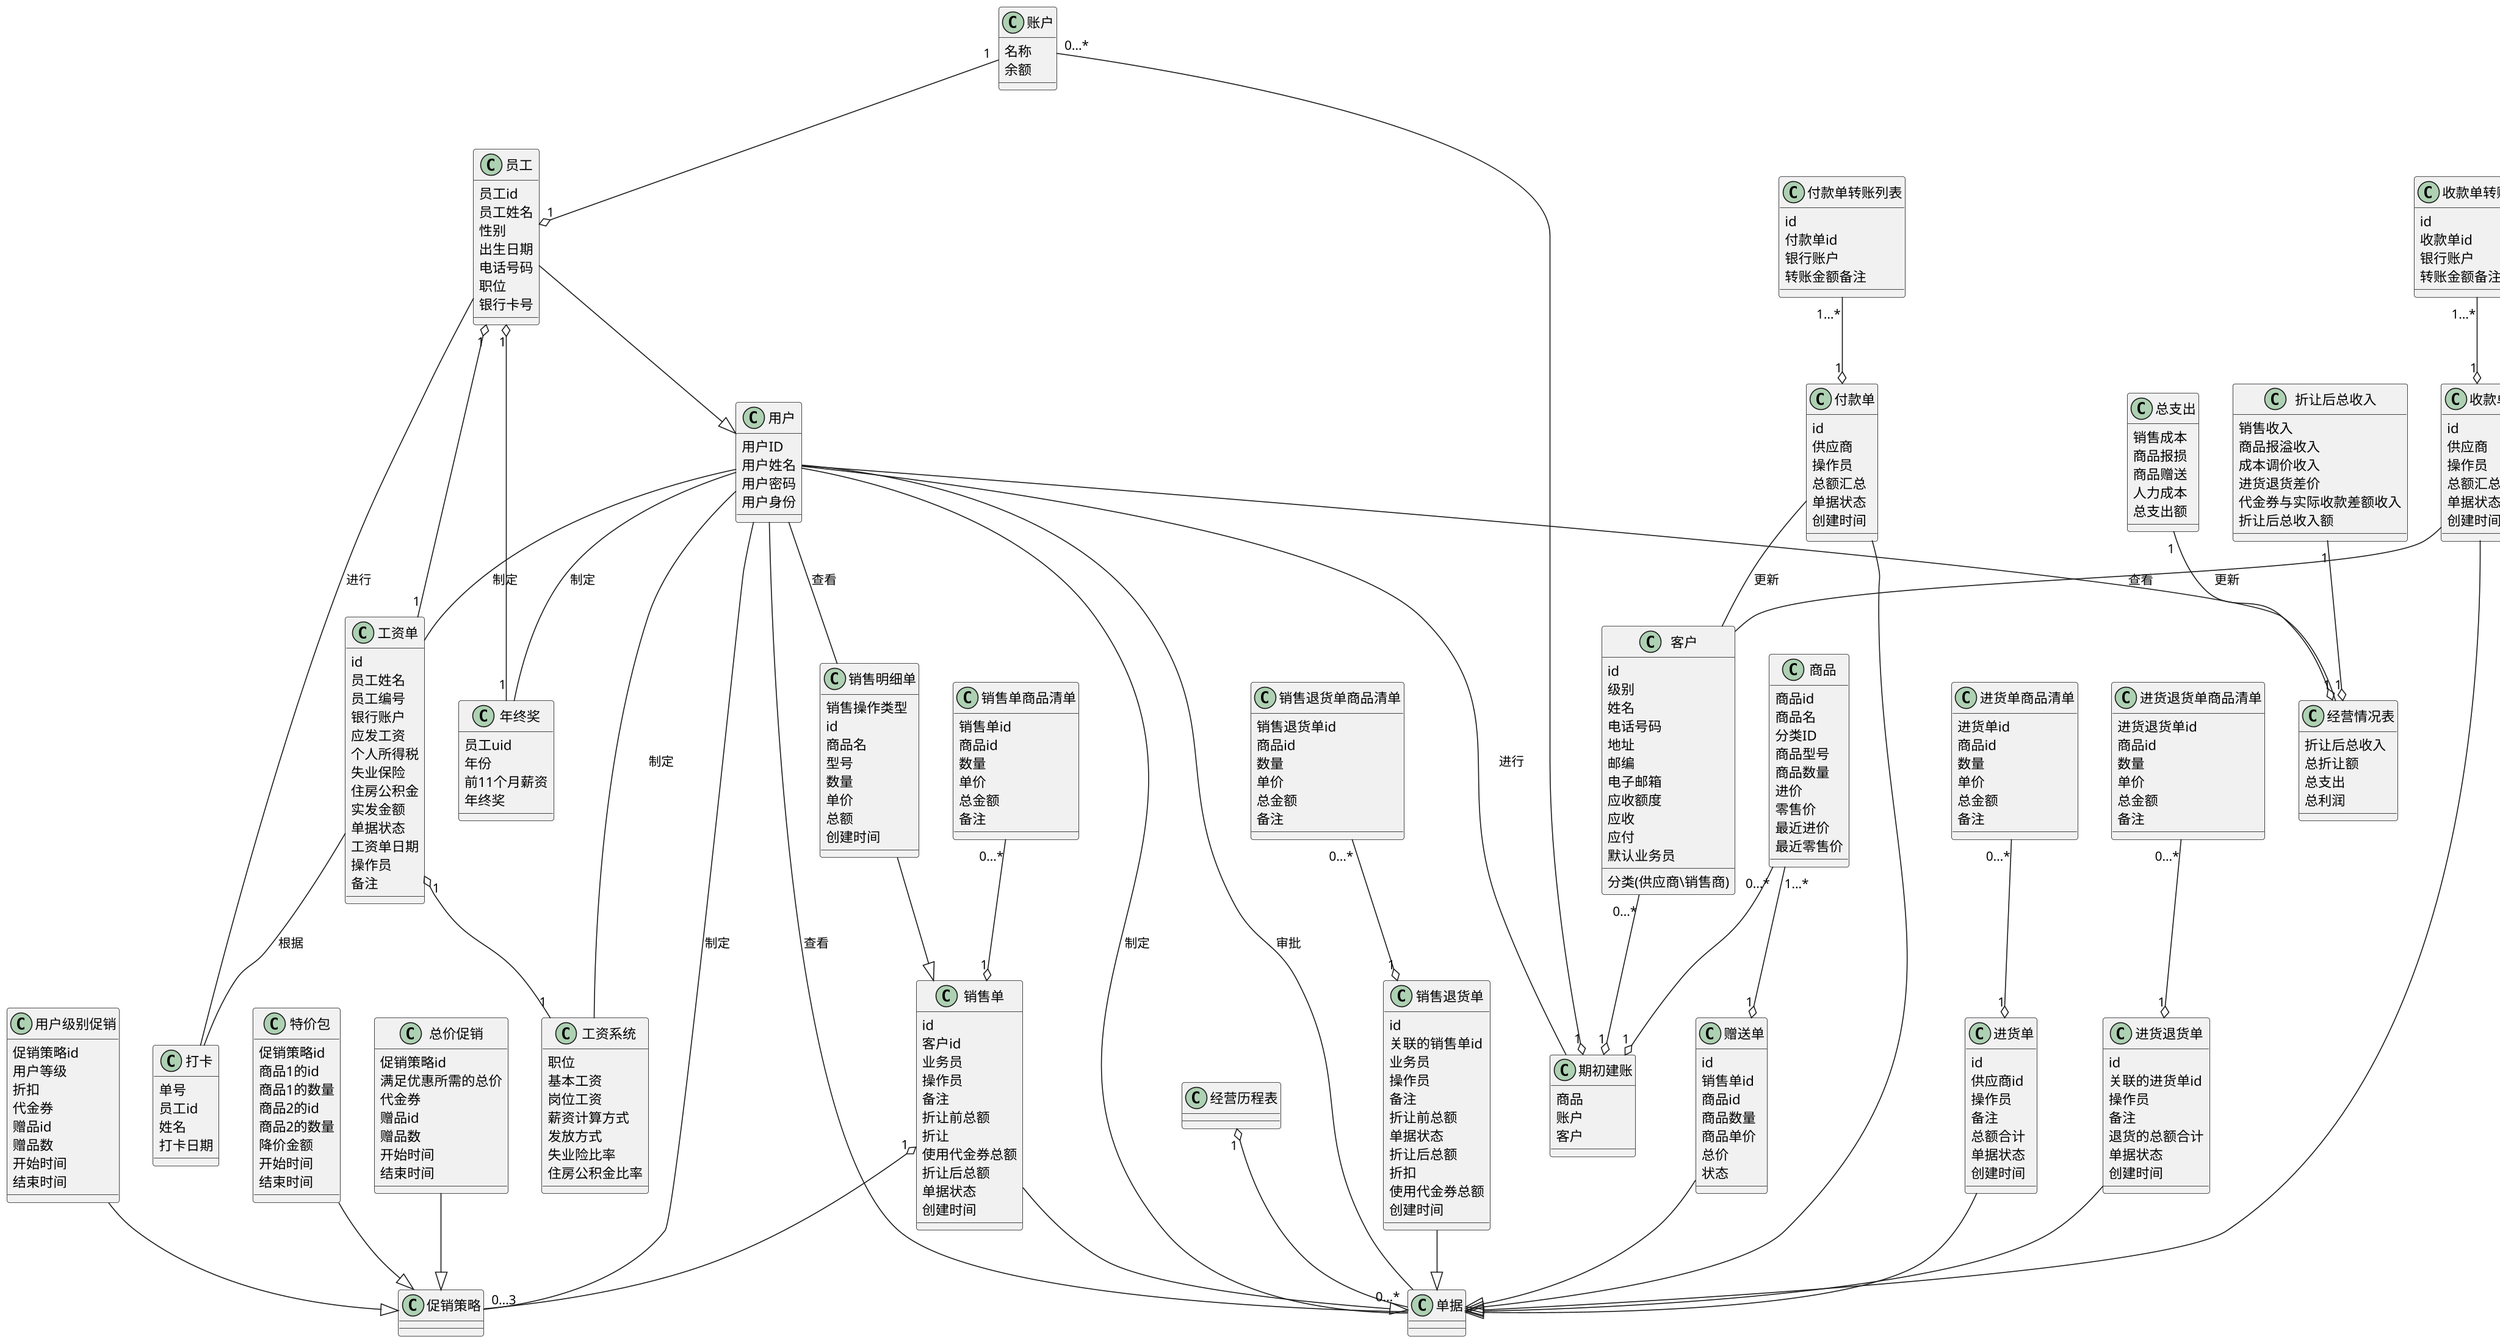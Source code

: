 @startuml
scale 13500 width
scale 2200 height
class 单据 {
}
class 账户 {
    名称
    余额
}
class 收款单 {
    id
    供应商
    操作员
    总额汇总
    单据状态
    创建时间
}
class 收款单转账列表 {
    id
    收款单id
    银行账户
    转账金额备注
}
收款单转账列表 "1...*" --o "1" 收款单
class 付款单 {
    id
    供应商
    操作员
    总额汇总
    单据状态
    创建时间
}
class 付款单转账列表 {
    id
    付款单id
    银行账户
    转账金额备注
}
付款单转账列表 "1...*" --o "1" 付款单
class 工资单 {
    id
    员工姓名
    员工编号
    银行账户
    应发工资
    个人所得税
    失业保险
    住房公积金
    实发金额
    单据状态
    工资单日期
    操作员
    备注
}

class 工资系统 {
    职位
    基本工资
    岗位工资
    薪资计算方式
    发放方式
    失业险比率
    住房公积金比率
}
class 销售明细单 {
    销售操作类型
    id
    商品名
    型号
    数量
    单价
    总额
    创建时间
}
用户 -- 销售明细单: 查看
用户 -- 单据: 查看
经营历程表 "1" o-- "0...*" 单据
class 销售单 {
    id
    客户id
    业务员
    操作员
    备注
    折让前总额
    折让
    使用代金券总额
    折让后总额
    单据状态
    创建时间
}
销售明细单 --|> 销售单
class 销售单商品清单 {
    销售单id
    商品id
    数量
    单价
    总金额
    备注
}
销售单商品清单 "0...*" --o "1" 销售单
class 销售退货单 {
    id
    关联的销售单id
    业务员
    操作员
    备注
    折让前总额
    单据状态
    折让后总额
    折扣
    使用代金券总额
    创建时间
}
class 销售退货单商品清单 {
    销售退货单id
    商品id
    数量
    单价
    总金额
    备注
}
销售退货单商品清单 "0...*" --o "1" 销售退货单
class 进货单 {
    id
    供应商id
    操作员
    备注
    总额合计
    单据状态
    创建时间
}
class 进货单商品清单 {
    进货单id
    商品id
    数量
    单价
    总金额
    备注
}
进货单商品清单 "0...*" --o "1" 进货单
class 进货退货单 {
    id
    关联的进货单id
    操作员
    备注
    退货的总额合计
    单据状态
    创建时间
}
class 进货退货单商品清单 {
    进货退货单id
    商品id
    数量
    单价
    总金额
    备注
}
进货退货单商品清单 "0...*" --o "1" 进货退货单
class 赠送单 {
    id
    销售单id
    商品id
    商品数量
    商品单价
    总价
    状态
}
商品 "1...*" --o "1" 赠送单
赠送单 --|> 单据
class 经营情况表 {
    折让后总收入
    总折让额
    总支出
    总利润
}
class 总支出 {
    销售成本
    商品报损
    商品赠送
    人力成本
    总支出额
}
class 折让后总收入 {
    销售收入
    商品报溢收入
    成本调价收入
    进货退货差价
    代金券与实际收款差额收入
    折让后总收入额
}
总支出 "1" --o "1" 经营情况表
折让后总收入 "1" --o "1" 经营情况表
class 商品 {
    商品id
    商品名
    分类ID
    商品型号
    商品数量
    进价
    零售价
    最近进价
    最近零售价
}
class 员工 {
    员工id
    员工姓名
    性别
    出生日期
    电话号码
    职位
    银行卡号
}
class 打卡 {
    单号
    员工id
    姓名
    打卡日期
}
class 促销策略{}
class 用户级别促销 {
    促销策略id
    用户等级
    折扣
    代金券
    赠品id
    赠品数
    开始时间
    结束时间
}
class 特价包 {
    促销策略id
    商品1的id
    商品1的数量
    商品2的id
    商品2的数量
    降价金额
    开始时间
    结束时间
}
class 总价促销 {
    促销策略id
    满足优惠所需的总价
    代金券
    赠品id
    赠品数
    开始时间
    结束时间
}
用户级别促销 --|> 促销策略
特价包 --|> 促销策略
总价促销 --|> 促销策略
class 年终奖 {
    员工uid
    年份
    前11个月薪资
    年终奖
}
class 用户 {
    用户ID
    用户姓名
    用户密码
    用户身份
}
class 期初建账 {
    商品
    账户
    客户
}
class 客户 {
    id
    分类(供应商\销售商)
    级别
    姓名
    电话号码
    地址
    邮编
    电子邮箱
    应收额度
    应收
    应付
    默认业务员
}
商品 "0...*" --o "1" 期初建账
账户 "0...*" --o "1" 期初建账
客户 "0...*" --o "1" 期初建账
用户 -- 单据: 制定
用户 -- 单据: 审批
用户 -- 年终奖: 制定
用户 -- 促销策略: 制定
用户 -- 工资系统: 制定
用户 -- 工资单: 制定
用户 -- 期初建账: 进行
用户 -- 经营情况表: 查看

收款单 -- 客户: 更新
付款单 -- 客户: 更新

工资单 "1" o-- "1" 工资系统

收款单 --|> 单据
员工 --|> 用户
工资单 "1" --o "1" 员工
年终奖 "1" --o "1" 员工
账户"1" --o "1" 员工

销售单 "1" o-- "0...3" 促销策略

员工 -- 打卡: 进行
工资单 -- 打卡: 根据

付款单 --|> 单据
销售单 --|> 单据
销售退货单 --|> 单据
进货单 --|> 单据
进货退货单 --|> 单据
@enduml